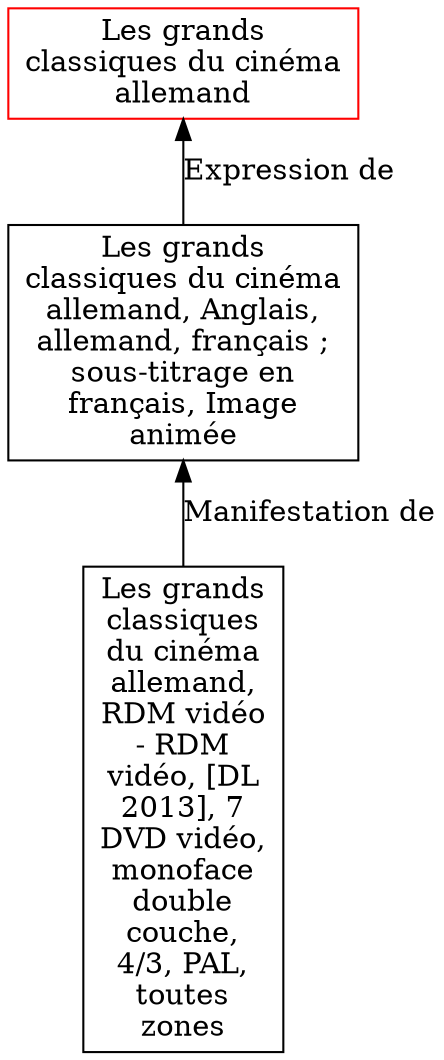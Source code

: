 // Notice UMLRM0174
digraph UMLRM0174 {
	node [align=left shape=rect]
	size="20,20"
	rankdir=BT
	UMLRM0174 [label="Les grands
classiques du cinéma
allemand" color=red]
	UMLRM0175 [label="Les grands
classiques du cinéma
allemand, Anglais,
allemand, français ;
sous-titrage en
français, Image
animée"]
	UMLRM0175 -> UMLRM0174 [label="Expression de"]
	UMLRM0176 [label="Les grands
classiques
du cinéma
allemand,
RDM vidéo
- RDM
vidéo, [DL
2013], 7
DVD vidéo,
monoface
double
couche,
4/3, PAL,
toutes
zones"]
	UMLRM0176 -> UMLRM0175 [label="Manifestation de"]
}
